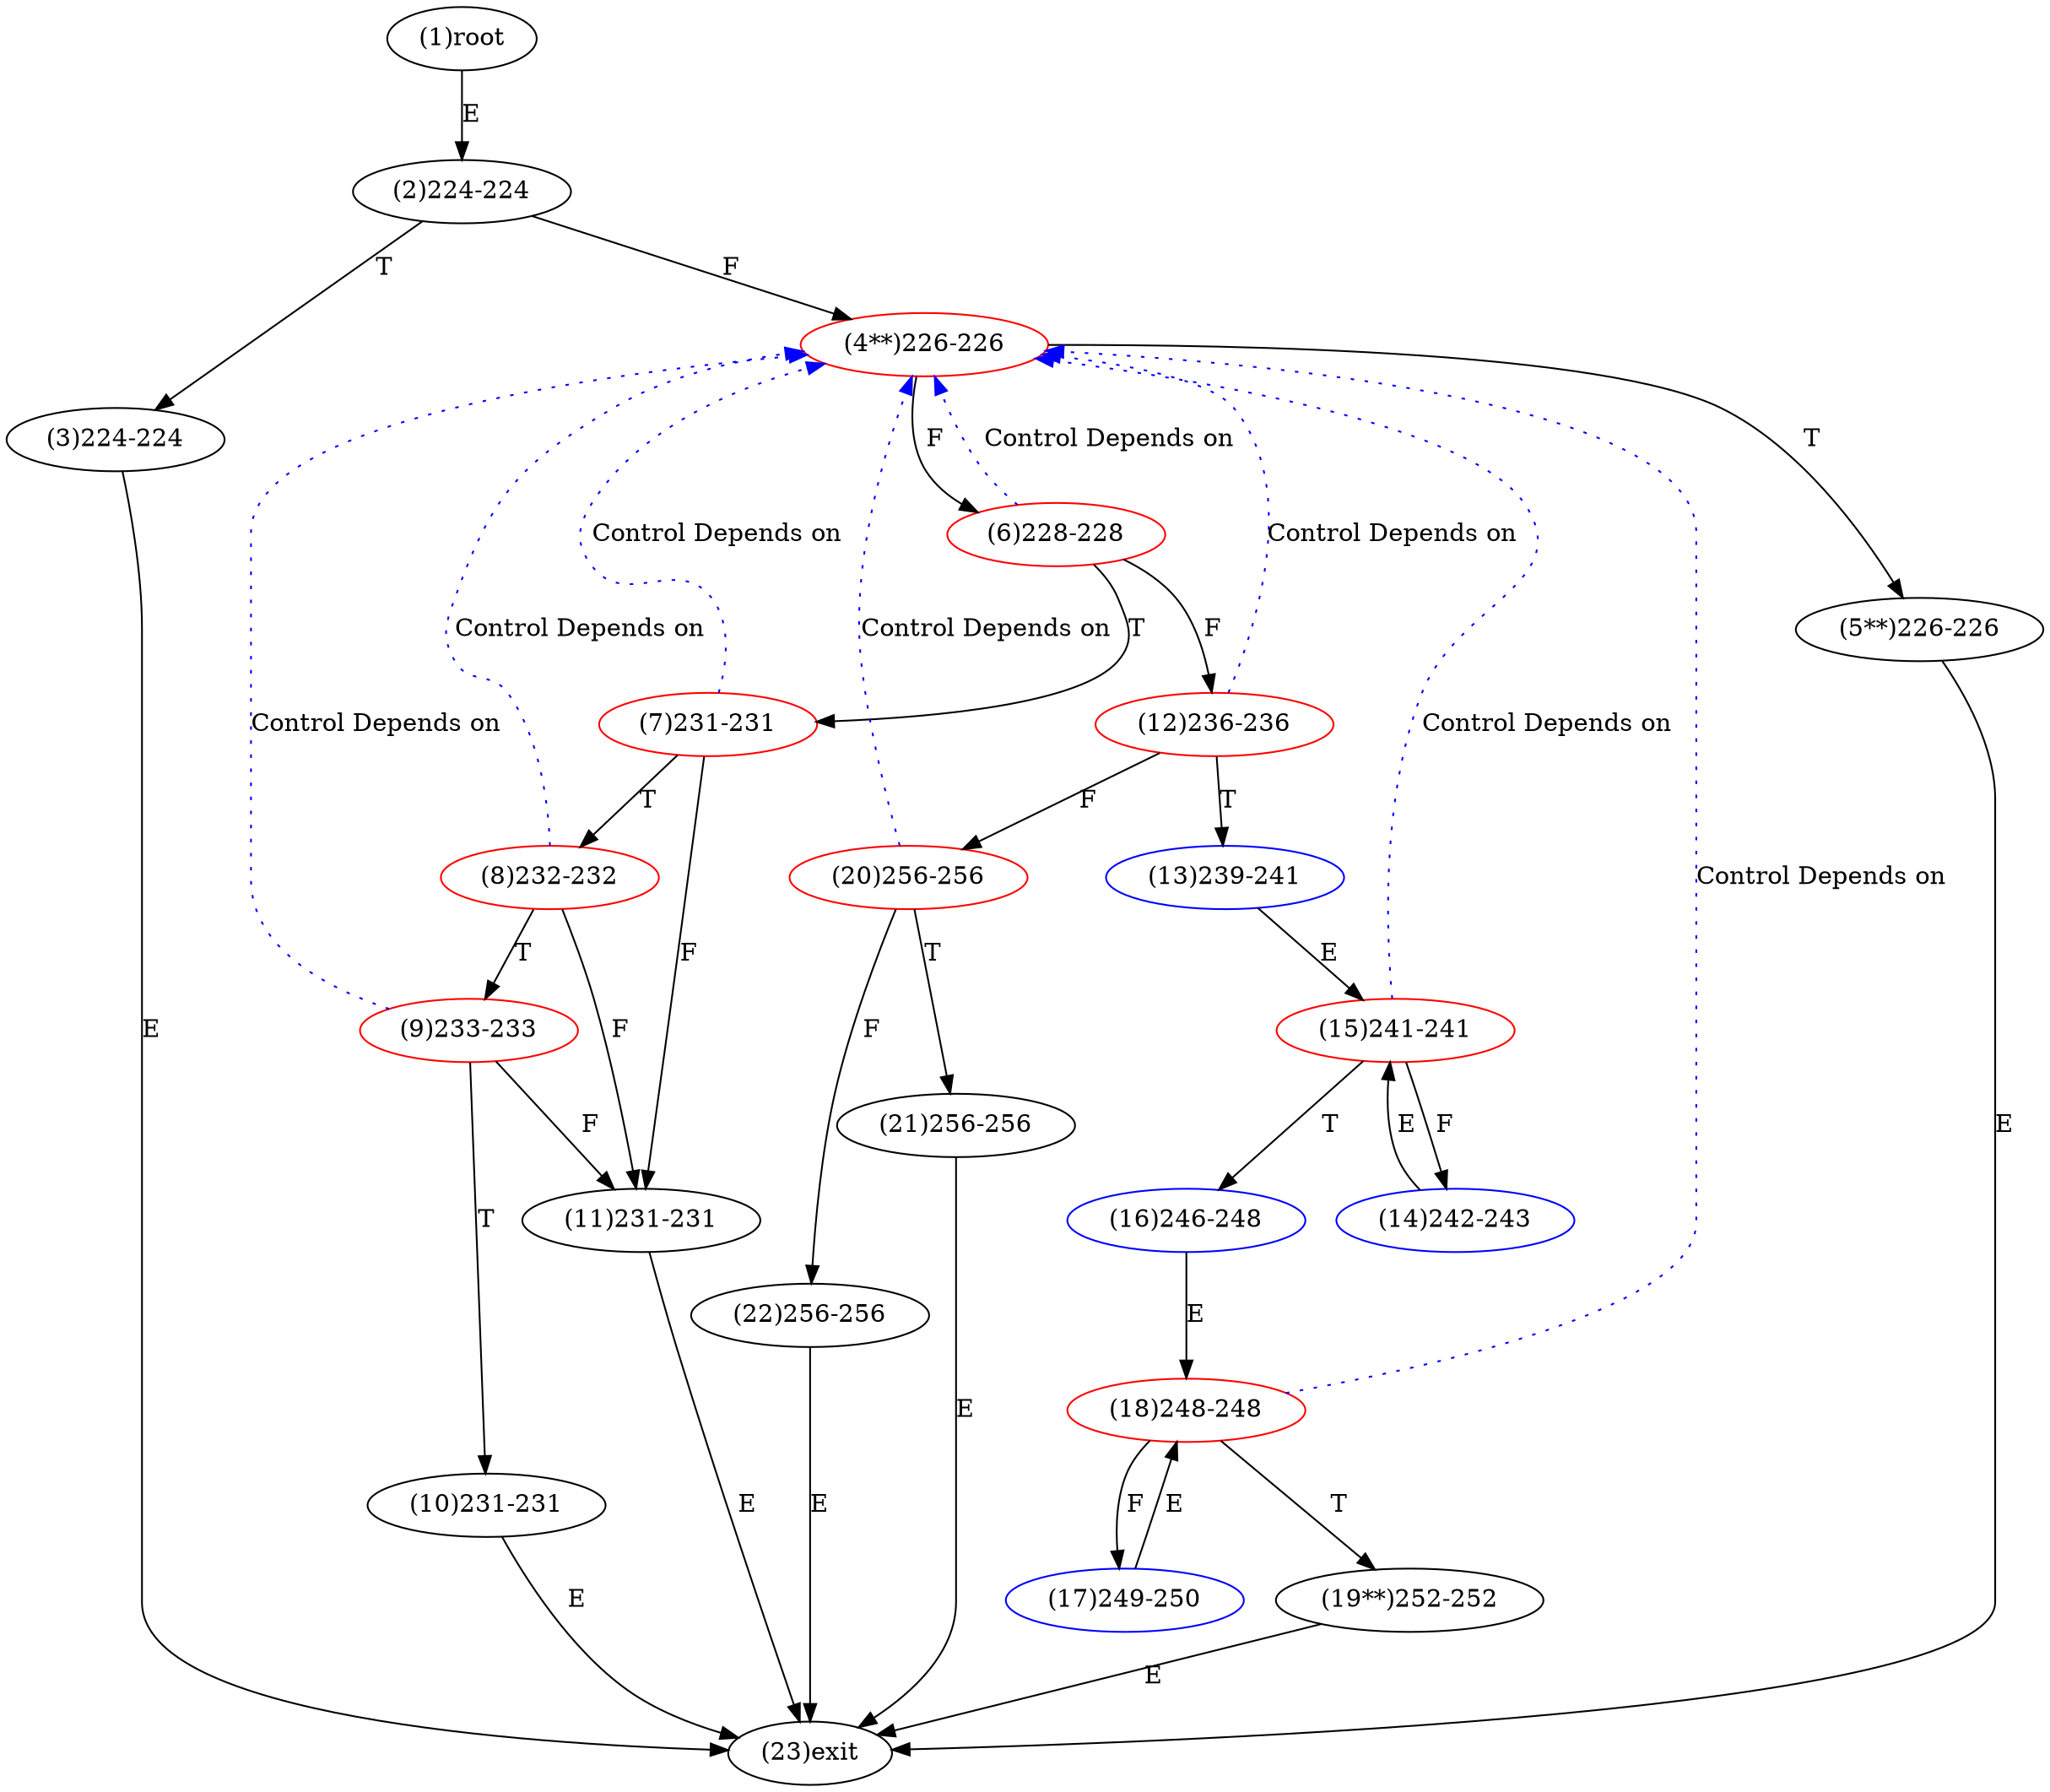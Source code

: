 digraph "" { 
1[ label="(1)root"];
2[ label="(2)224-224"];
3[ label="(3)224-224"];
4[ label="(4**)226-226",color=red];
5[ label="(5**)226-226"];
6[ label="(6)228-228",color=red];
7[ label="(7)231-231",color=red];
8[ label="(8)232-232",color=red];
9[ label="(9)233-233",color=red];
10[ label="(10)231-231"];
11[ label="(11)231-231"];
12[ label="(12)236-236",color=red];
13[ label="(13)239-241",color=blue];
14[ label="(14)242-243",color=blue];
15[ label="(15)241-241",color=red];
17[ label="(17)249-250",color=blue];
16[ label="(16)246-248",color=blue];
19[ label="(19**)252-252"];
18[ label="(18)248-248",color=red];
21[ label="(21)256-256"];
20[ label="(20)256-256",color=red];
23[ label="(23)exit"];
22[ label="(22)256-256"];
1->2[ label="E"];
2->4[ label="F"];
2->3[ label="T"];
3->23[ label="E"];
4->6[ label="F"];
4->5[ label="T"];
5->23[ label="E"];
6->12[ label="F"];
6->7[ label="T"];
7->11[ label="F"];
7->8[ label="T"];
8->11[ label="F"];
8->9[ label="T"];
9->11[ label="F"];
9->10[ label="T"];
10->23[ label="E"];
11->23[ label="E"];
12->20[ label="F"];
12->13[ label="T"];
13->15[ label="E"];
14->15[ label="E"];
15->14[ label="F"];
15->16[ label="T"];
16->18[ label="E"];
17->18[ label="E"];
18->17[ label="F"];
18->19[ label="T"];
19->23[ label="E"];
20->22[ label="F"];
20->21[ label="T"];
21->23[ label="E"];
22->23[ label="E"];
6->4[ color="blue" label="Control Depends on" style = dotted ];
7->4[ color="blue" label="Control Depends on" style = dotted ];
8->4[ color="blue" label="Control Depends on" style = dotted ];
9->4[ color="blue" label="Control Depends on" style = dotted ];
12->4[ color="blue" label="Control Depends on" style = dotted ];
15->4[ color="blue" label="Control Depends on" style = dotted ];
18->4[ color="blue" label="Control Depends on" style = dotted ];
20->4[ color="blue" label="Control Depends on" style = dotted ];
}